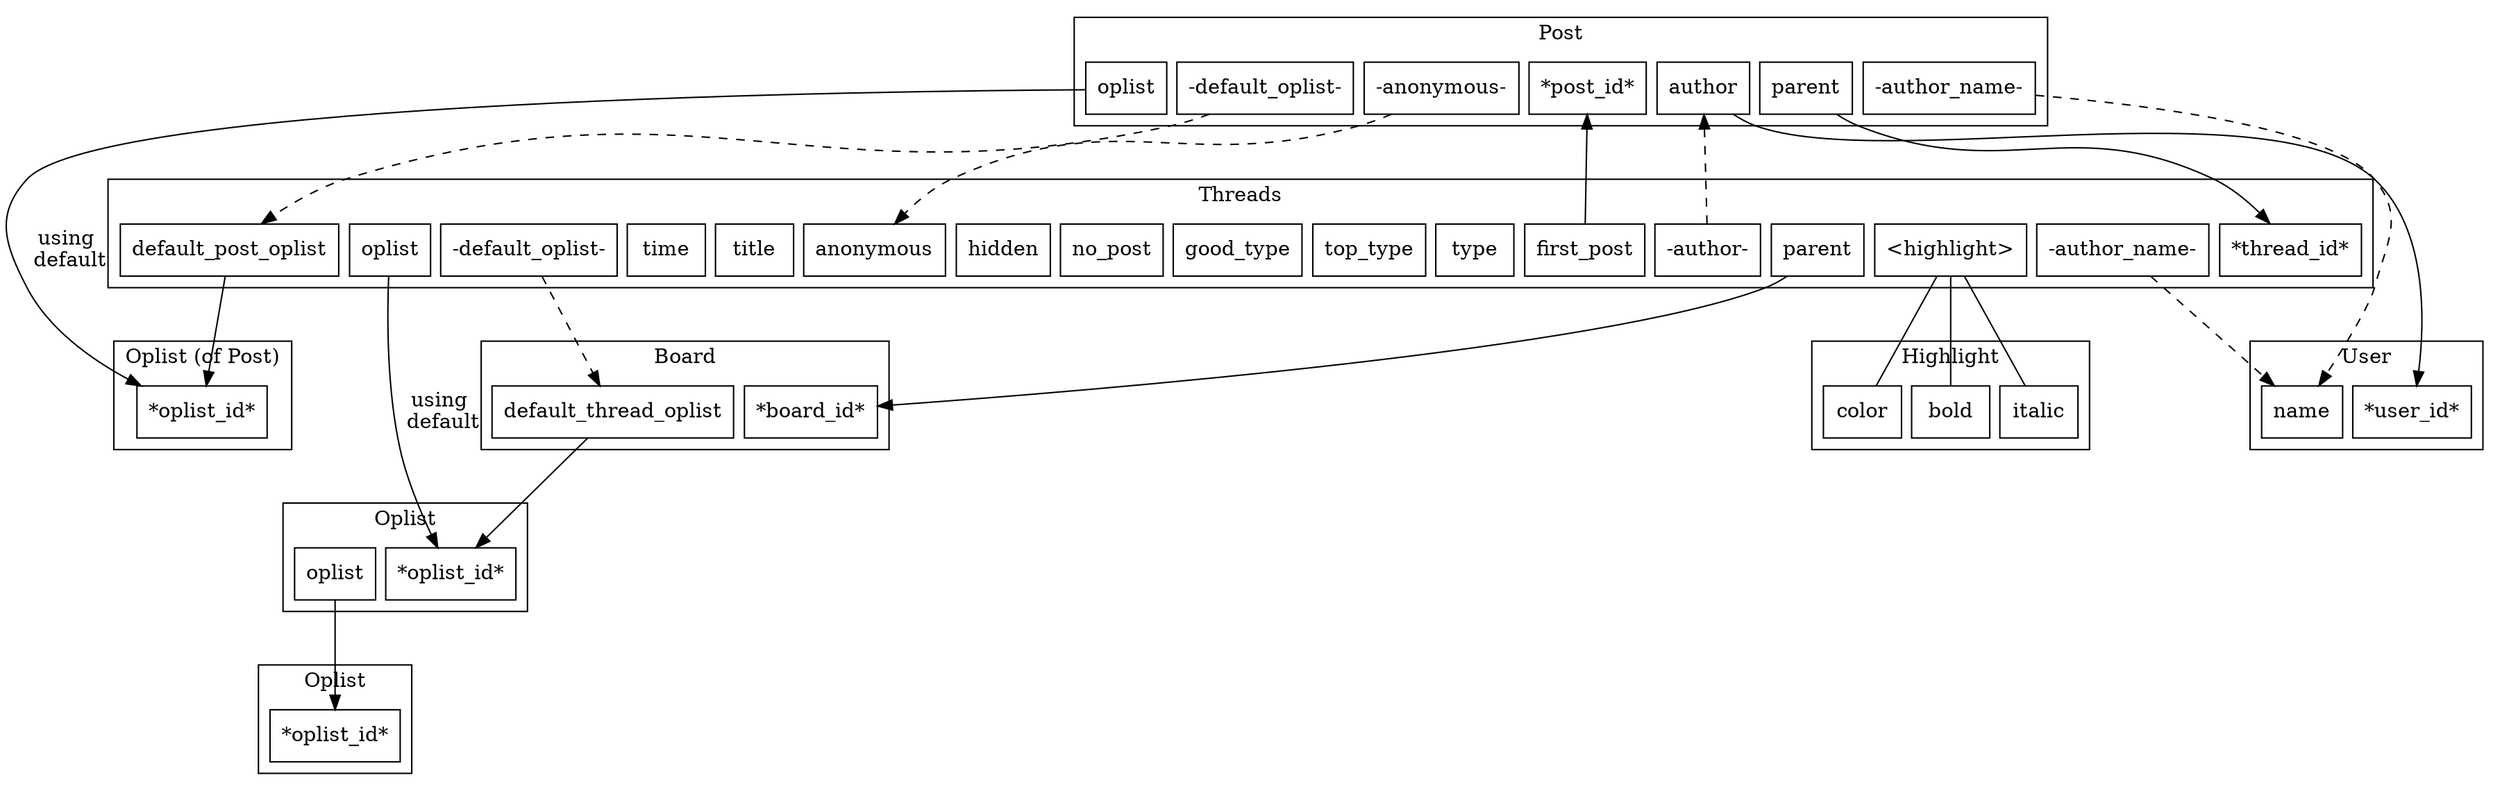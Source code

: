 #dot
strict digraph g {
	node [ shape = box ];
	nodesep = 0.1;
	ranksep = 1;

	subgraph cluster_thread {
		label = "Threads";
		node_a_thread_thread_id           [ label = "*thread_id*" ];
		node_a_thread_parent              [ label = "parent" ];
		node_a_thread_oplist              [ label = "oplist" ];
		node_a_thread_default_oplist      [ label = "-default_oplist-" ];
		node_a_thread_default_post_oplist [ label = "default_post_oplist" ];
		node_a_thread_first_post          [ label = "first_post" ];
		node_a_thread_type                [ label = "type" ];
		node_a_thread_top_type            [ label = "top_type" ];
		node_a_thread_good_type           [ label = "good_type" ];
		node_a_thread_no_post             [ label = "no_post" ];
		node_a_thread_hidden              [ label = "hidden" ];
		node_a_thread_anonymous           [ label = "anonymous" ];
		node_a_thread_title               [ label = "title" ];
		node_a_thread_time                [ label = "time" ];
		node_a_thread_highlight           [ label = "<highlight>" ];
		node_a_thread_author              [ label = "-author-" ];
		node_a_thread_author_name         [ label = "-author_name-" ];
	}

	subgraph cluster_highlight {
		label = "Highlight"
		node_a_highlight_color  [ label = "color" ];
		node_a_highlight_bold   [ label = "bold" ];
		node_a_highlight_italic [ label = "italic" ];
	}

	subgraph cluster_board {
		label = "Board";
		node_a_board_board_id [ label = "*board_id*" ];
		node_a_board_default_thread_oplist [ label = "default_thread_oplist" ];
	}

	subgraph cluster_post {
		label = "Post";
		node_a_post_post_id        [ label = "*post_id*" ];
		node_a_post_parent         [ label = "parent" ];
		node_a_post_oplist         [ label = "oplist" ];
		node_a_post_default_oplist [ label = "-default_oplist-" ];
		node_a_post_anonymous      [ label = "-anonymous-" ];
		node_a_post_author         [ label = "author" ];
		node_a_post_author_name    [ label = "-author_name-" ];
	}

	subgraph cluster_oplist {
		label = "Oplist";
		node_a_oplist_oplist_id [ label = "*oplist_id*" ];
		node_a_oplist_oplist    [ label = "oplist" ];
	}

	subgraph cluster_oplist_2 {
		label = "Oplist";
		node_a_oplist_oplist_id_2 [ label = "*oplist_id*" ];
	}

	subgraph cluster_oplist_3 {
		label = "Oplist (of Post)";
		node_a_oplist_oplist_id_3 [ label = "*oplist_id*" ];
	}

	subgraph cluster_user {
		label = "User";
		node_a_user_user_id [ label = "*user_id*" ];
		node_a_user_name    [ label = "name" ];
	}

	node_a_thread_first_post -> node_a_post_post_id;
	node_a_thread_parent -> node_a_board_board_id;
	node_a_thread_oplist -> node_a_oplist_oplist_id [ label = "using\n default" ];
	node_a_thread_default_oplist -> node_a_board_default_thread_oplist [ style = dashed ];
	node_a_thread_default_post_oplist -> node_a_oplist_oplist_id_3;
	node_a_thread_author -> node_a_post_author [ style = dashed ];
	node_a_thread_author_name -> node_a_user_name [ style = dashed ];

	node_a_thread_highlight -> node_a_highlight_color  [ arrowhead = none ];
	node_a_thread_highlight -> node_a_highlight_bold   [ arrowhead = none ];
	node_a_thread_highlight -> node_a_highlight_italic [ arrowhead = none ];

	node_a_post_parent -> node_a_thread_thread_id;
	node_a_post_anonymous -> node_a_thread_anonymous [style = dashed ];
	node_a_post_oplist -> node_a_oplist_oplist_id_3 [ label = "using\n default" ];
	node_a_post_default_oplist -> node_a_thread_default_post_oplist [ style = dashed ];

	node_a_oplist_oplist -> node_a_oplist_oplist_id_2;

	node_a_post_author -> node_a_user_user_id;
	node_a_post_author_name -> node_a_user_name     [ style = dashed ];

	node_a_board_default_thread_oplist -> node_a_oplist_oplist_id;
}

